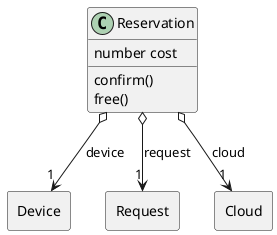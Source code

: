 @startuml

class "Reservation" as Model {
 number cost

 confirm()
 free()
 
}

rectangle "Device" as Device {
}

Model o--> "1" Device : device


rectangle "Request" as Request {
}

Model o--> "1" Request : request


rectangle "Cloud" as Cloud {
}

Model o--> "1" Cloud : cloud




@enduml

